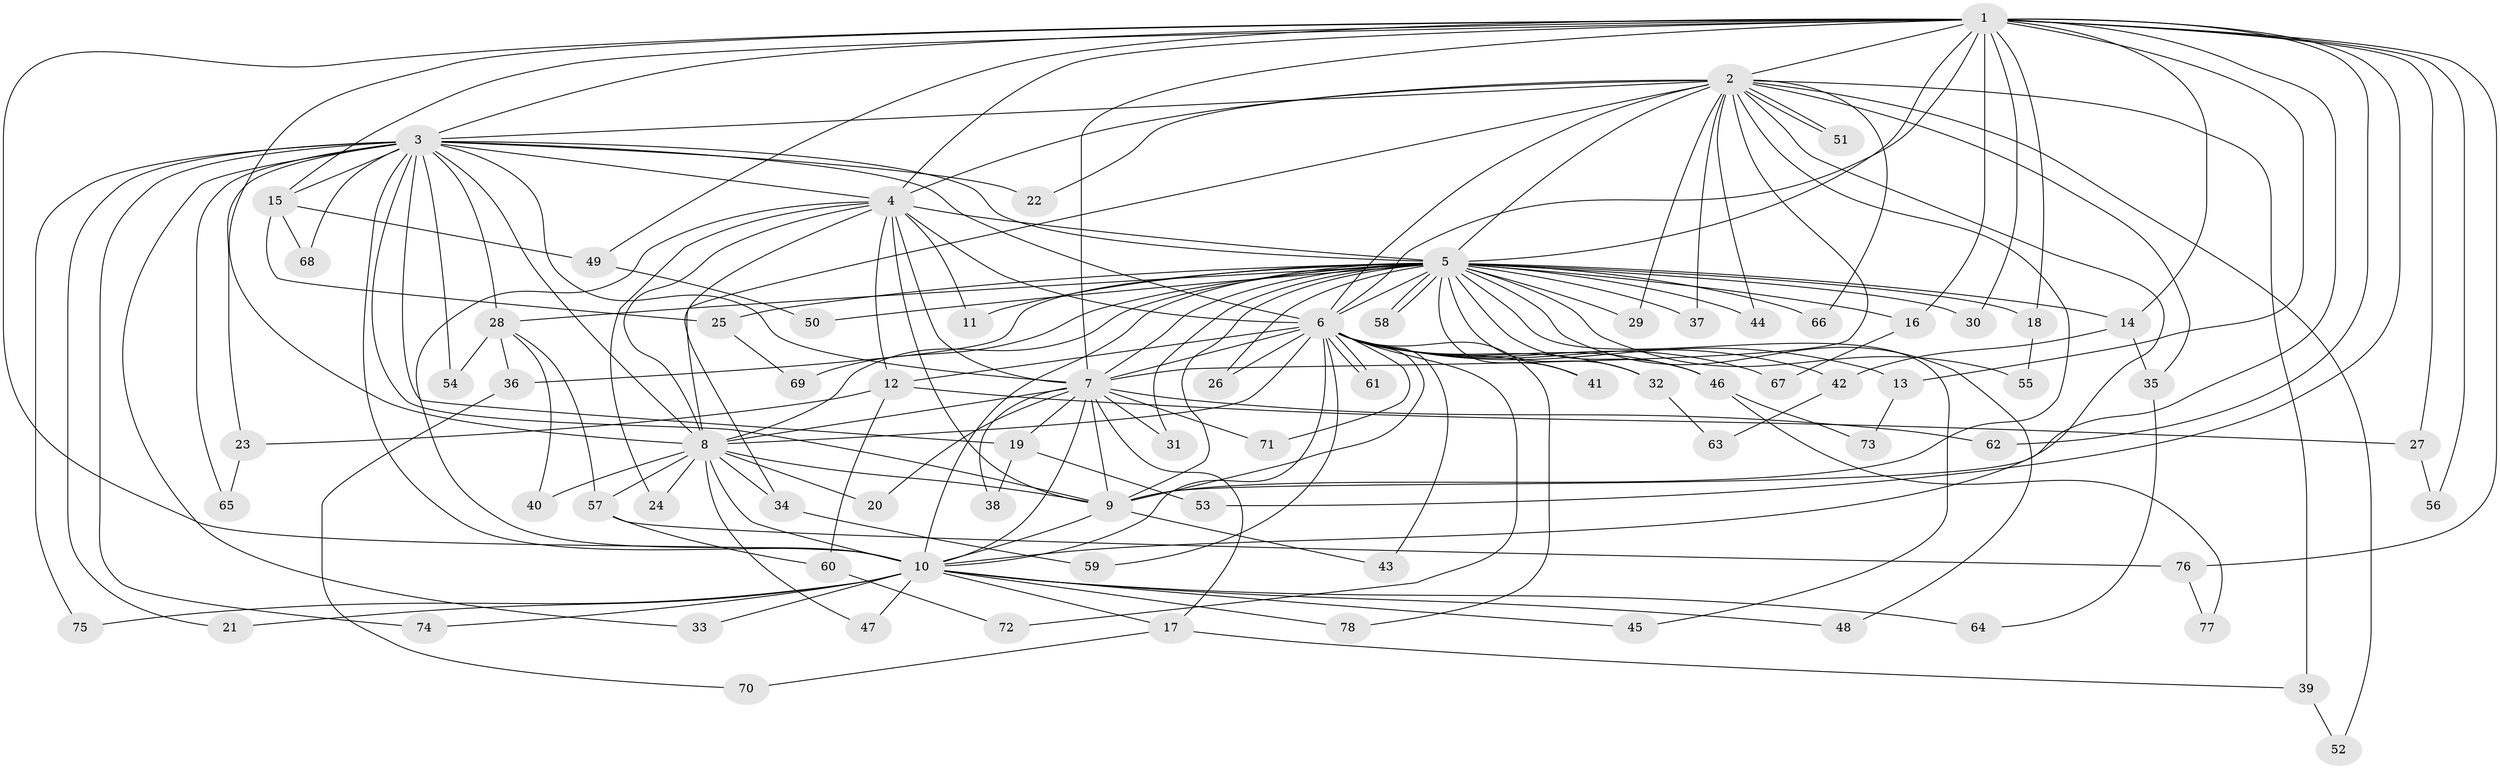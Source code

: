 // Generated by graph-tools (version 1.1) at 2025/25/03/09/25 03:25:53]
// undirected, 78 vertices, 181 edges
graph export_dot {
graph [start="1"]
  node [color=gray90,style=filled];
  1;
  2;
  3;
  4;
  5;
  6;
  7;
  8;
  9;
  10;
  11;
  12;
  13;
  14;
  15;
  16;
  17;
  18;
  19;
  20;
  21;
  22;
  23;
  24;
  25;
  26;
  27;
  28;
  29;
  30;
  31;
  32;
  33;
  34;
  35;
  36;
  37;
  38;
  39;
  40;
  41;
  42;
  43;
  44;
  45;
  46;
  47;
  48;
  49;
  50;
  51;
  52;
  53;
  54;
  55;
  56;
  57;
  58;
  59;
  60;
  61;
  62;
  63;
  64;
  65;
  66;
  67;
  68;
  69;
  70;
  71;
  72;
  73;
  74;
  75;
  76;
  77;
  78;
  1 -- 2;
  1 -- 3;
  1 -- 4;
  1 -- 5;
  1 -- 6;
  1 -- 7;
  1 -- 8;
  1 -- 9;
  1 -- 10;
  1 -- 13;
  1 -- 14;
  1 -- 15;
  1 -- 16;
  1 -- 18;
  1 -- 27;
  1 -- 30;
  1 -- 49;
  1 -- 53;
  1 -- 56;
  1 -- 62;
  1 -- 76;
  2 -- 3;
  2 -- 4;
  2 -- 5;
  2 -- 6;
  2 -- 7;
  2 -- 8;
  2 -- 9;
  2 -- 10;
  2 -- 22;
  2 -- 29;
  2 -- 35;
  2 -- 37;
  2 -- 39;
  2 -- 44;
  2 -- 51;
  2 -- 51;
  2 -- 52;
  2 -- 66;
  3 -- 4;
  3 -- 5;
  3 -- 6;
  3 -- 7;
  3 -- 8;
  3 -- 9;
  3 -- 10;
  3 -- 15;
  3 -- 19;
  3 -- 21;
  3 -- 22;
  3 -- 23;
  3 -- 28;
  3 -- 33;
  3 -- 54;
  3 -- 65;
  3 -- 68;
  3 -- 74;
  3 -- 75;
  4 -- 5;
  4 -- 6;
  4 -- 7;
  4 -- 8;
  4 -- 9;
  4 -- 10;
  4 -- 11;
  4 -- 12;
  4 -- 24;
  4 -- 34;
  5 -- 6;
  5 -- 7;
  5 -- 8;
  5 -- 9;
  5 -- 10;
  5 -- 11;
  5 -- 14;
  5 -- 16;
  5 -- 18;
  5 -- 25;
  5 -- 26;
  5 -- 28;
  5 -- 29;
  5 -- 30;
  5 -- 31;
  5 -- 32;
  5 -- 36;
  5 -- 37;
  5 -- 41;
  5 -- 44;
  5 -- 45;
  5 -- 46;
  5 -- 48;
  5 -- 50;
  5 -- 55;
  5 -- 58;
  5 -- 58;
  5 -- 66;
  5 -- 69;
  6 -- 7;
  6 -- 8;
  6 -- 9;
  6 -- 10;
  6 -- 12;
  6 -- 13;
  6 -- 26;
  6 -- 32;
  6 -- 41;
  6 -- 42;
  6 -- 43;
  6 -- 46;
  6 -- 59;
  6 -- 61;
  6 -- 61;
  6 -- 67;
  6 -- 71;
  6 -- 72;
  6 -- 78;
  7 -- 8;
  7 -- 9;
  7 -- 10;
  7 -- 17;
  7 -- 19;
  7 -- 20;
  7 -- 31;
  7 -- 38;
  7 -- 62;
  7 -- 71;
  8 -- 9;
  8 -- 10;
  8 -- 20;
  8 -- 24;
  8 -- 34;
  8 -- 40;
  8 -- 47;
  8 -- 57;
  9 -- 10;
  9 -- 43;
  10 -- 17;
  10 -- 21;
  10 -- 33;
  10 -- 45;
  10 -- 47;
  10 -- 48;
  10 -- 64;
  10 -- 74;
  10 -- 75;
  10 -- 78;
  12 -- 23;
  12 -- 27;
  12 -- 60;
  13 -- 73;
  14 -- 35;
  14 -- 42;
  15 -- 25;
  15 -- 49;
  15 -- 68;
  16 -- 67;
  17 -- 39;
  17 -- 70;
  18 -- 55;
  19 -- 38;
  19 -- 53;
  23 -- 65;
  25 -- 69;
  27 -- 56;
  28 -- 36;
  28 -- 40;
  28 -- 54;
  28 -- 57;
  32 -- 63;
  34 -- 59;
  35 -- 64;
  36 -- 70;
  39 -- 52;
  42 -- 63;
  46 -- 73;
  46 -- 77;
  49 -- 50;
  57 -- 60;
  57 -- 76;
  60 -- 72;
  76 -- 77;
}
